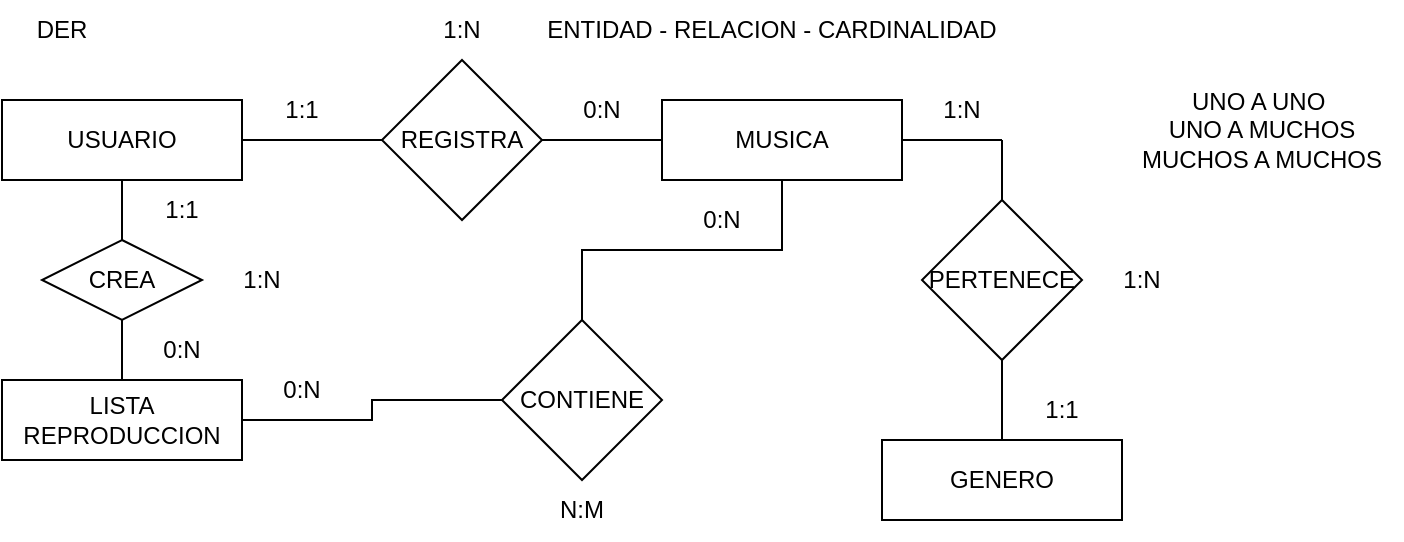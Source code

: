 <mxfile version="22.0.1" type="device" pages="2">
  <diagram name="DER" id="5tHajmAEl3-gAik2jQ8R">
    <mxGraphModel dx="880" dy="446" grid="1" gridSize="10" guides="1" tooltips="1" connect="1" arrows="1" fold="1" page="1" pageScale="1" pageWidth="827" pageHeight="1169" math="0" shadow="0">
      <root>
        <mxCell id="0" />
        <mxCell id="1" parent="0" />
        <mxCell id="2g6cN-XtzLkzYj0vcH8w-6" style="edgeStyle=orthogonalEdgeStyle;rounded=0;orthogonalLoop=1;jettySize=auto;html=1;entryX=0.5;entryY=0;entryDx=0;entryDy=0;endArrow=none;endFill=0;" edge="1" parent="1" source="2g6cN-XtzLkzYj0vcH8w-1" target="2g6cN-XtzLkzYj0vcH8w-4">
          <mxGeometry relative="1" as="geometry" />
        </mxCell>
        <mxCell id="2g6cN-XtzLkzYj0vcH8w-1" value="USUARIO" style="rounded=0;whiteSpace=wrap;html=1;" vertex="1" parent="1">
          <mxGeometry x="110" y="60" width="120" height="40" as="geometry" />
        </mxCell>
        <mxCell id="2g6cN-XtzLkzYj0vcH8w-2" value="DER" style="text;html=1;strokeColor=none;fillColor=none;align=center;verticalAlign=middle;whiteSpace=wrap;rounded=0;" vertex="1" parent="1">
          <mxGeometry x="110" y="10" width="60" height="30" as="geometry" />
        </mxCell>
        <mxCell id="2g6cN-XtzLkzYj0vcH8w-3" value="LISTA REPRODUCCION" style="rounded=0;whiteSpace=wrap;html=1;" vertex="1" parent="1">
          <mxGeometry x="110" y="200" width="120" height="40" as="geometry" />
        </mxCell>
        <mxCell id="2g6cN-XtzLkzYj0vcH8w-8" style="edgeStyle=orthogonalEdgeStyle;rounded=0;orthogonalLoop=1;jettySize=auto;html=1;entryX=0.5;entryY=0;entryDx=0;entryDy=0;endArrow=none;endFill=0;" edge="1" parent="1" source="2g6cN-XtzLkzYj0vcH8w-4" target="2g6cN-XtzLkzYj0vcH8w-3">
          <mxGeometry relative="1" as="geometry" />
        </mxCell>
        <mxCell id="2g6cN-XtzLkzYj0vcH8w-4" value="CREA" style="rhombus;whiteSpace=wrap;html=1;" vertex="1" parent="1">
          <mxGeometry x="130" y="130" width="80" height="40" as="geometry" />
        </mxCell>
        <mxCell id="2g6cN-XtzLkzYj0vcH8w-15" style="edgeStyle=orthogonalEdgeStyle;rounded=0;orthogonalLoop=1;jettySize=auto;html=1;endArrow=none;endFill=0;" edge="1" parent="1" source="2g6cN-XtzLkzYj0vcH8w-9">
          <mxGeometry relative="1" as="geometry">
            <mxPoint x="610" y="80" as="targetPoint" />
          </mxGeometry>
        </mxCell>
        <mxCell id="2g6cN-XtzLkzYj0vcH8w-9" value="MUSICA" style="rounded=0;whiteSpace=wrap;html=1;" vertex="1" parent="1">
          <mxGeometry x="440" y="60" width="120" height="40" as="geometry" />
        </mxCell>
        <mxCell id="2g6cN-XtzLkzYj0vcH8w-11" style="edgeStyle=orthogonalEdgeStyle;rounded=0;orthogonalLoop=1;jettySize=auto;html=1;entryX=1;entryY=0.5;entryDx=0;entryDy=0;endArrow=none;endFill=0;" edge="1" parent="1" source="2g6cN-XtzLkzYj0vcH8w-10" target="2g6cN-XtzLkzYj0vcH8w-1">
          <mxGeometry relative="1" as="geometry" />
        </mxCell>
        <mxCell id="2g6cN-XtzLkzYj0vcH8w-12" style="edgeStyle=orthogonalEdgeStyle;rounded=0;orthogonalLoop=1;jettySize=auto;html=1;entryX=0;entryY=0.5;entryDx=0;entryDy=0;endArrow=none;endFill=0;" edge="1" parent="1" source="2g6cN-XtzLkzYj0vcH8w-10" target="2g6cN-XtzLkzYj0vcH8w-9">
          <mxGeometry relative="1" as="geometry" />
        </mxCell>
        <mxCell id="2g6cN-XtzLkzYj0vcH8w-10" value="REGISTRA" style="rhombus;whiteSpace=wrap;html=1;" vertex="1" parent="1">
          <mxGeometry x="300" y="40" width="80" height="80" as="geometry" />
        </mxCell>
        <mxCell id="2g6cN-XtzLkzYj0vcH8w-13" value="GENERO" style="rounded=0;whiteSpace=wrap;html=1;" vertex="1" parent="1">
          <mxGeometry x="550" y="230" width="120" height="40" as="geometry" />
        </mxCell>
        <mxCell id="2g6cN-XtzLkzYj0vcH8w-16" style="edgeStyle=orthogonalEdgeStyle;rounded=0;orthogonalLoop=1;jettySize=auto;html=1;endArrow=none;endFill=0;" edge="1" parent="1" source="2g6cN-XtzLkzYj0vcH8w-14">
          <mxGeometry relative="1" as="geometry">
            <mxPoint x="610" y="80" as="targetPoint" />
          </mxGeometry>
        </mxCell>
        <mxCell id="2g6cN-XtzLkzYj0vcH8w-14" value="PERTENECE" style="rhombus;whiteSpace=wrap;html=1;" vertex="1" parent="1">
          <mxGeometry x="570" y="110" width="80" height="80" as="geometry" />
        </mxCell>
        <mxCell id="2g6cN-XtzLkzYj0vcH8w-17" style="edgeStyle=orthogonalEdgeStyle;rounded=0;orthogonalLoop=1;jettySize=auto;html=1;endArrow=none;endFill=0;" edge="1" parent="1" source="2g6cN-XtzLkzYj0vcH8w-14">
          <mxGeometry relative="1" as="geometry">
            <mxPoint x="610" y="230" as="targetPoint" />
          </mxGeometry>
        </mxCell>
        <mxCell id="2g6cN-XtzLkzYj0vcH8w-19" style="edgeStyle=orthogonalEdgeStyle;rounded=0;orthogonalLoop=1;jettySize=auto;html=1;endArrow=none;endFill=0;entryX=0.5;entryY=1;entryDx=0;entryDy=0;" edge="1" parent="1" source="2g6cN-XtzLkzYj0vcH8w-18" target="2g6cN-XtzLkzYj0vcH8w-9">
          <mxGeometry relative="1" as="geometry">
            <mxPoint x="510" y="210" as="targetPoint" />
          </mxGeometry>
        </mxCell>
        <mxCell id="2g6cN-XtzLkzYj0vcH8w-21" style="edgeStyle=orthogonalEdgeStyle;rounded=0;orthogonalLoop=1;jettySize=auto;html=1;entryX=1;entryY=0.5;entryDx=0;entryDy=0;endArrow=none;endFill=0;" edge="1" parent="1" source="2g6cN-XtzLkzYj0vcH8w-18" target="2g6cN-XtzLkzYj0vcH8w-3">
          <mxGeometry relative="1" as="geometry" />
        </mxCell>
        <mxCell id="2g6cN-XtzLkzYj0vcH8w-18" value="CONTIENE" style="rhombus;whiteSpace=wrap;html=1;" vertex="1" parent="1">
          <mxGeometry x="360" y="170" width="80" height="80" as="geometry" />
        </mxCell>
        <mxCell id="2g6cN-XtzLkzYj0vcH8w-22" value="ENTIDAD - RELACION - CARDINALIDAD" style="text;html=1;strokeColor=none;fillColor=none;align=center;verticalAlign=middle;whiteSpace=wrap;rounded=0;" vertex="1" parent="1">
          <mxGeometry x="270" y="10" width="450" height="30" as="geometry" />
        </mxCell>
        <mxCell id="2g6cN-XtzLkzYj0vcH8w-23" value="UNO A UNO&amp;nbsp;&lt;br&gt;UNO A MUCHOS&lt;br&gt;MUCHOS A MUCHOS" style="text;html=1;strokeColor=none;fillColor=none;align=center;verticalAlign=middle;whiteSpace=wrap;rounded=0;" vertex="1" parent="1">
          <mxGeometry x="670" y="60" width="140" height="30" as="geometry" />
        </mxCell>
        <mxCell id="2g6cN-XtzLkzYj0vcH8w-24" value="0:N" style="text;html=1;strokeColor=none;fillColor=none;align=center;verticalAlign=middle;whiteSpace=wrap;rounded=0;" vertex="1" parent="1">
          <mxGeometry x="170" y="170" width="60" height="30" as="geometry" />
        </mxCell>
        <mxCell id="2g6cN-XtzLkzYj0vcH8w-25" value="1:1" style="text;html=1;strokeColor=none;fillColor=none;align=center;verticalAlign=middle;whiteSpace=wrap;rounded=0;" vertex="1" parent="1">
          <mxGeometry x="170" y="100" width="60" height="30" as="geometry" />
        </mxCell>
        <mxCell id="2g6cN-XtzLkzYj0vcH8w-26" value="1:N" style="text;html=1;strokeColor=none;fillColor=none;align=center;verticalAlign=middle;whiteSpace=wrap;rounded=0;" vertex="1" parent="1">
          <mxGeometry x="210" y="135" width="60" height="30" as="geometry" />
        </mxCell>
        <mxCell id="2g6cN-XtzLkzYj0vcH8w-27" value="0:N" style="text;html=1;strokeColor=none;fillColor=none;align=center;verticalAlign=middle;whiteSpace=wrap;rounded=0;" vertex="1" parent="1">
          <mxGeometry x="380" y="50" width="60" height="30" as="geometry" />
        </mxCell>
        <mxCell id="2g6cN-XtzLkzYj0vcH8w-28" value="1:1" style="text;html=1;strokeColor=none;fillColor=none;align=center;verticalAlign=middle;whiteSpace=wrap;rounded=0;" vertex="1" parent="1">
          <mxGeometry x="230" y="50" width="60" height="30" as="geometry" />
        </mxCell>
        <mxCell id="2g6cN-XtzLkzYj0vcH8w-29" value="1:N" style="text;html=1;strokeColor=none;fillColor=none;align=center;verticalAlign=middle;whiteSpace=wrap;rounded=0;" vertex="1" parent="1">
          <mxGeometry x="310" y="10" width="60" height="30" as="geometry" />
        </mxCell>
        <mxCell id="2g6cN-XtzLkzYj0vcH8w-30" value="1:1" style="text;html=1;strokeColor=none;fillColor=none;align=center;verticalAlign=middle;whiteSpace=wrap;rounded=0;" vertex="1" parent="1">
          <mxGeometry x="610" y="200" width="60" height="30" as="geometry" />
        </mxCell>
        <mxCell id="2g6cN-XtzLkzYj0vcH8w-31" value="1:N" style="text;html=1;strokeColor=none;fillColor=none;align=center;verticalAlign=middle;whiteSpace=wrap;rounded=0;" vertex="1" parent="1">
          <mxGeometry x="560" y="50" width="60" height="30" as="geometry" />
        </mxCell>
        <mxCell id="2g6cN-XtzLkzYj0vcH8w-32" value="1:N" style="text;html=1;strokeColor=none;fillColor=none;align=center;verticalAlign=middle;whiteSpace=wrap;rounded=0;" vertex="1" parent="1">
          <mxGeometry x="650" y="135" width="60" height="30" as="geometry" />
        </mxCell>
        <mxCell id="2g6cN-XtzLkzYj0vcH8w-33" value="0:N" style="text;html=1;strokeColor=none;fillColor=none;align=center;verticalAlign=middle;whiteSpace=wrap;rounded=0;" vertex="1" parent="1">
          <mxGeometry x="230" y="190" width="60" height="30" as="geometry" />
        </mxCell>
        <mxCell id="2g6cN-XtzLkzYj0vcH8w-34" value="0:N" style="text;html=1;strokeColor=none;fillColor=none;align=center;verticalAlign=middle;whiteSpace=wrap;rounded=0;" vertex="1" parent="1">
          <mxGeometry x="440" y="105" width="60" height="30" as="geometry" />
        </mxCell>
        <mxCell id="2g6cN-XtzLkzYj0vcH8w-36" value="N:M" style="text;html=1;strokeColor=none;fillColor=none;align=center;verticalAlign=middle;whiteSpace=wrap;rounded=0;" vertex="1" parent="1">
          <mxGeometry x="370" y="250" width="60" height="30" as="geometry" />
        </mxCell>
      </root>
    </mxGraphModel>
  </diagram>
  <diagram id="XI3G778YsE_UVE1ZP6k8" name="MR">
    <mxGraphModel dx="880" dy="446" grid="1" gridSize="10" guides="1" tooltips="1" connect="1" arrows="1" fold="1" page="1" pageScale="1" pageWidth="827" pageHeight="1169" math="0" shadow="0">
      <root>
        <mxCell id="0" />
        <mxCell id="1" parent="0" />
        <mxCell id="bkwyaZIqDvGk6JcEwJbo-14" value="MUSICA" style="shape=table;startSize=30;container=1;collapsible=1;childLayout=tableLayout;fixedRows=1;rowLines=0;fontStyle=1;align=center;resizeLast=1;html=1;" vertex="1" parent="1">
          <mxGeometry x="570" y="80" width="180" height="140" as="geometry" />
        </mxCell>
        <mxCell id="bkwyaZIqDvGk6JcEwJbo-15" value="" style="shape=tableRow;horizontal=0;startSize=0;swimlaneHead=0;swimlaneBody=0;fillColor=none;collapsible=0;dropTarget=0;points=[[0,0.5],[1,0.5]];portConstraint=eastwest;top=0;left=0;right=0;bottom=1;" vertex="1" parent="bkwyaZIqDvGk6JcEwJbo-14">
          <mxGeometry y="30" width="180" height="20" as="geometry" />
        </mxCell>
        <mxCell id="bkwyaZIqDvGk6JcEwJbo-16" value="PK" style="shape=partialRectangle;connectable=0;fillColor=none;top=0;left=0;bottom=0;right=0;fontStyle=1;overflow=hidden;whiteSpace=wrap;html=1;" vertex="1" parent="bkwyaZIqDvGk6JcEwJbo-15">
          <mxGeometry width="30" height="20" as="geometry">
            <mxRectangle width="30" height="20" as="alternateBounds" />
          </mxGeometry>
        </mxCell>
        <mxCell id="bkwyaZIqDvGk6JcEwJbo-17" value="ID" style="shape=partialRectangle;connectable=0;fillColor=none;top=0;left=0;bottom=0;right=0;align=left;spacingLeft=6;fontStyle=5;overflow=hidden;whiteSpace=wrap;html=1;" vertex="1" parent="bkwyaZIqDvGk6JcEwJbo-15">
          <mxGeometry x="30" width="150" height="20" as="geometry">
            <mxRectangle width="150" height="20" as="alternateBounds" />
          </mxGeometry>
        </mxCell>
        <mxCell id="bkwyaZIqDvGk6JcEwJbo-18" value="" style="shape=tableRow;horizontal=0;startSize=0;swimlaneHead=0;swimlaneBody=0;fillColor=none;collapsible=0;dropTarget=0;points=[[0,0.5],[1,0.5]];portConstraint=eastwest;top=0;left=0;right=0;bottom=0;" vertex="1" parent="bkwyaZIqDvGk6JcEwJbo-14">
          <mxGeometry y="50" width="180" height="30" as="geometry" />
        </mxCell>
        <mxCell id="bkwyaZIqDvGk6JcEwJbo-19" value="" style="shape=partialRectangle;connectable=0;fillColor=none;top=0;left=0;bottom=0;right=0;editable=1;overflow=hidden;whiteSpace=wrap;html=1;" vertex="1" parent="bkwyaZIqDvGk6JcEwJbo-18">
          <mxGeometry width="30" height="30" as="geometry">
            <mxRectangle width="30" height="30" as="alternateBounds" />
          </mxGeometry>
        </mxCell>
        <mxCell id="bkwyaZIqDvGk6JcEwJbo-20" value="Row 1" style="shape=partialRectangle;connectable=0;fillColor=none;top=0;left=0;bottom=0;right=0;align=left;spacingLeft=6;overflow=hidden;whiteSpace=wrap;html=1;" vertex="1" parent="bkwyaZIqDvGk6JcEwJbo-18">
          <mxGeometry x="30" width="150" height="30" as="geometry">
            <mxRectangle width="150" height="30" as="alternateBounds" />
          </mxGeometry>
        </mxCell>
        <mxCell id="bkwyaZIqDvGk6JcEwJbo-21" value="" style="shape=tableRow;horizontal=0;startSize=0;swimlaneHead=0;swimlaneBody=0;fillColor=none;collapsible=0;dropTarget=0;points=[[0,0.5],[1,0.5]];portConstraint=eastwest;top=0;left=0;right=0;bottom=0;" vertex="1" parent="bkwyaZIqDvGk6JcEwJbo-14">
          <mxGeometry y="80" width="180" height="30" as="geometry" />
        </mxCell>
        <mxCell id="bkwyaZIqDvGk6JcEwJbo-22" value="FK" style="shape=partialRectangle;connectable=0;fillColor=none;top=0;left=0;bottom=0;right=0;editable=1;overflow=hidden;whiteSpace=wrap;html=1;" vertex="1" parent="bkwyaZIqDvGk6JcEwJbo-21">
          <mxGeometry width="30" height="30" as="geometry">
            <mxRectangle width="30" height="30" as="alternateBounds" />
          </mxGeometry>
        </mxCell>
        <mxCell id="bkwyaZIqDvGk6JcEwJbo-23" value="GENERO ID" style="shape=partialRectangle;connectable=0;fillColor=none;top=0;left=0;bottom=0;right=0;align=left;spacingLeft=6;overflow=hidden;whiteSpace=wrap;html=1;" vertex="1" parent="bkwyaZIqDvGk6JcEwJbo-21">
          <mxGeometry x="30" width="150" height="30" as="geometry">
            <mxRectangle width="150" height="30" as="alternateBounds" />
          </mxGeometry>
        </mxCell>
        <mxCell id="bkwyaZIqDvGk6JcEwJbo-24" value="" style="shape=tableRow;horizontal=0;startSize=0;swimlaneHead=0;swimlaneBody=0;fillColor=none;collapsible=0;dropTarget=0;points=[[0,0.5],[1,0.5]];portConstraint=eastwest;top=0;left=0;right=0;bottom=0;" vertex="1" parent="bkwyaZIqDvGk6JcEwJbo-14">
          <mxGeometry y="110" width="180" height="30" as="geometry" />
        </mxCell>
        <mxCell id="bkwyaZIqDvGk6JcEwJbo-25" value="FK" style="shape=partialRectangle;connectable=0;fillColor=none;top=0;left=0;bottom=0;right=0;editable=1;overflow=hidden;whiteSpace=wrap;html=1;" vertex="1" parent="bkwyaZIqDvGk6JcEwJbo-24">
          <mxGeometry width="30" height="30" as="geometry">
            <mxRectangle width="30" height="30" as="alternateBounds" />
          </mxGeometry>
        </mxCell>
        <mxCell id="bkwyaZIqDvGk6JcEwJbo-26" value="NICKNAME" style="shape=partialRectangle;connectable=0;fillColor=none;top=0;left=0;bottom=0;right=0;align=left;spacingLeft=6;overflow=hidden;whiteSpace=wrap;html=1;" vertex="1" parent="bkwyaZIqDvGk6JcEwJbo-24">
          <mxGeometry x="30" width="150" height="30" as="geometry">
            <mxRectangle width="150" height="30" as="alternateBounds" />
          </mxGeometry>
        </mxCell>
        <mxCell id="bkwyaZIqDvGk6JcEwJbo-40" value="GENERO" style="shape=table;startSize=30;container=1;collapsible=1;childLayout=tableLayout;fixedRows=1;rowLines=0;fontStyle=1;align=center;resizeLast=1;html=1;" vertex="1" parent="1">
          <mxGeometry x="580" y="270" width="180" height="90" as="geometry" />
        </mxCell>
        <mxCell id="bkwyaZIqDvGk6JcEwJbo-41" value="" style="shape=tableRow;horizontal=0;startSize=0;swimlaneHead=0;swimlaneBody=0;fillColor=none;collapsible=0;dropTarget=0;points=[[0,0.5],[1,0.5]];portConstraint=eastwest;top=0;left=0;right=0;bottom=1;" vertex="1" parent="bkwyaZIqDvGk6JcEwJbo-40">
          <mxGeometry y="30" width="180" height="30" as="geometry" />
        </mxCell>
        <mxCell id="bkwyaZIqDvGk6JcEwJbo-42" value="PK" style="shape=partialRectangle;connectable=0;fillColor=none;top=0;left=0;bottom=0;right=0;fontStyle=1;overflow=hidden;whiteSpace=wrap;html=1;" vertex="1" parent="bkwyaZIqDvGk6JcEwJbo-41">
          <mxGeometry width="30" height="30" as="geometry">
            <mxRectangle width="30" height="30" as="alternateBounds" />
          </mxGeometry>
        </mxCell>
        <mxCell id="bkwyaZIqDvGk6JcEwJbo-43" value="ID" style="shape=partialRectangle;connectable=0;fillColor=none;top=0;left=0;bottom=0;right=0;align=left;spacingLeft=6;fontStyle=5;overflow=hidden;whiteSpace=wrap;html=1;" vertex="1" parent="bkwyaZIqDvGk6JcEwJbo-41">
          <mxGeometry x="30" width="150" height="30" as="geometry">
            <mxRectangle width="150" height="30" as="alternateBounds" />
          </mxGeometry>
        </mxCell>
        <mxCell id="bkwyaZIqDvGk6JcEwJbo-44" value="" style="shape=tableRow;horizontal=0;startSize=0;swimlaneHead=0;swimlaneBody=0;fillColor=none;collapsible=0;dropTarget=0;points=[[0,0.5],[1,0.5]];portConstraint=eastwest;top=0;left=0;right=0;bottom=0;" vertex="1" parent="bkwyaZIqDvGk6JcEwJbo-40">
          <mxGeometry y="60" width="180" height="30" as="geometry" />
        </mxCell>
        <mxCell id="bkwyaZIqDvGk6JcEwJbo-45" value="" style="shape=partialRectangle;connectable=0;fillColor=none;top=0;left=0;bottom=0;right=0;editable=1;overflow=hidden;whiteSpace=wrap;html=1;" vertex="1" parent="bkwyaZIqDvGk6JcEwJbo-44">
          <mxGeometry width="30" height="30" as="geometry">
            <mxRectangle width="30" height="30" as="alternateBounds" />
          </mxGeometry>
        </mxCell>
        <mxCell id="bkwyaZIqDvGk6JcEwJbo-46" value="DESCRIPCION" style="shape=partialRectangle;connectable=0;fillColor=none;top=0;left=0;bottom=0;right=0;align=left;spacingLeft=6;overflow=hidden;whiteSpace=wrap;html=1;" vertex="1" parent="bkwyaZIqDvGk6JcEwJbo-44">
          <mxGeometry x="30" width="150" height="30" as="geometry">
            <mxRectangle width="150" height="30" as="alternateBounds" />
          </mxGeometry>
        </mxCell>
        <mxCell id="bkwyaZIqDvGk6JcEwJbo-53" value="RELACION SIEMPRE DEL TIPO 1 A MUCHOS" style="text;html=1;strokeColor=none;fillColor=none;align=center;verticalAlign=middle;whiteSpace=wrap;rounded=0;" vertex="1" parent="1">
          <mxGeometry x="560" y="20" width="180" height="30" as="geometry" />
        </mxCell>
        <mxCell id="bkwyaZIqDvGk6JcEwJbo-1" value="USUARIO" style="shape=table;startSize=30;container=1;collapsible=1;childLayout=tableLayout;fixedRows=1;rowLines=0;fontStyle=1;align=center;resizeLast=1;html=1;" vertex="1" parent="1">
          <mxGeometry x="120" y="70" width="180" height="150" as="geometry" />
        </mxCell>
        <mxCell id="bkwyaZIqDvGk6JcEwJbo-2" value="" style="shape=tableRow;horizontal=0;startSize=0;swimlaneHead=0;swimlaneBody=0;fillColor=none;collapsible=0;dropTarget=0;points=[[0,0.5],[1,0.5]];portConstraint=eastwest;top=0;left=0;right=0;bottom=1;" vertex="1" parent="bkwyaZIqDvGk6JcEwJbo-1">
          <mxGeometry y="30" width="180" height="30" as="geometry" />
        </mxCell>
        <mxCell id="bkwyaZIqDvGk6JcEwJbo-3" value="PK" style="shape=partialRectangle;connectable=0;fillColor=none;top=0;left=0;bottom=0;right=0;fontStyle=1;overflow=hidden;whiteSpace=wrap;html=1;" vertex="1" parent="bkwyaZIqDvGk6JcEwJbo-2">
          <mxGeometry width="30" height="30" as="geometry">
            <mxRectangle width="30" height="30" as="alternateBounds" />
          </mxGeometry>
        </mxCell>
        <mxCell id="bkwyaZIqDvGk6JcEwJbo-4" value="NICKNAME" style="shape=partialRectangle;connectable=0;fillColor=none;top=0;left=0;bottom=0;right=0;align=left;spacingLeft=6;fontStyle=5;overflow=hidden;whiteSpace=wrap;html=1;" vertex="1" parent="bkwyaZIqDvGk6JcEwJbo-2">
          <mxGeometry x="30" width="150" height="30" as="geometry">
            <mxRectangle width="150" height="30" as="alternateBounds" />
          </mxGeometry>
        </mxCell>
        <mxCell id="bkwyaZIqDvGk6JcEwJbo-5" value="" style="shape=tableRow;horizontal=0;startSize=0;swimlaneHead=0;swimlaneBody=0;fillColor=none;collapsible=0;dropTarget=0;points=[[0,0.5],[1,0.5]];portConstraint=eastwest;top=0;left=0;right=0;bottom=0;" vertex="1" parent="bkwyaZIqDvGk6JcEwJbo-1">
          <mxGeometry y="60" width="180" height="30" as="geometry" />
        </mxCell>
        <mxCell id="bkwyaZIqDvGk6JcEwJbo-6" value="" style="shape=partialRectangle;connectable=0;fillColor=none;top=0;left=0;bottom=0;right=0;editable=1;overflow=hidden;whiteSpace=wrap;html=1;" vertex="1" parent="bkwyaZIqDvGk6JcEwJbo-5">
          <mxGeometry width="30" height="30" as="geometry">
            <mxRectangle width="30" height="30" as="alternateBounds" />
          </mxGeometry>
        </mxCell>
        <mxCell id="bkwyaZIqDvGk6JcEwJbo-7" value="Row 1" style="shape=partialRectangle;connectable=0;fillColor=none;top=0;left=0;bottom=0;right=0;align=left;spacingLeft=6;overflow=hidden;whiteSpace=wrap;html=1;" vertex="1" parent="bkwyaZIqDvGk6JcEwJbo-5">
          <mxGeometry x="30" width="150" height="30" as="geometry">
            <mxRectangle width="150" height="30" as="alternateBounds" />
          </mxGeometry>
        </mxCell>
        <mxCell id="bkwyaZIqDvGk6JcEwJbo-8" value="" style="shape=tableRow;horizontal=0;startSize=0;swimlaneHead=0;swimlaneBody=0;fillColor=none;collapsible=0;dropTarget=0;points=[[0,0.5],[1,0.5]];portConstraint=eastwest;top=0;left=0;right=0;bottom=0;" vertex="1" parent="bkwyaZIqDvGk6JcEwJbo-1">
          <mxGeometry y="90" width="180" height="30" as="geometry" />
        </mxCell>
        <mxCell id="bkwyaZIqDvGk6JcEwJbo-9" value="" style="shape=partialRectangle;connectable=0;fillColor=none;top=0;left=0;bottom=0;right=0;editable=1;overflow=hidden;whiteSpace=wrap;html=1;" vertex="1" parent="bkwyaZIqDvGk6JcEwJbo-8">
          <mxGeometry width="30" height="30" as="geometry">
            <mxRectangle width="30" height="30" as="alternateBounds" />
          </mxGeometry>
        </mxCell>
        <mxCell id="bkwyaZIqDvGk6JcEwJbo-10" value="Row 2" style="shape=partialRectangle;connectable=0;fillColor=none;top=0;left=0;bottom=0;right=0;align=left;spacingLeft=6;overflow=hidden;whiteSpace=wrap;html=1;" vertex="1" parent="bkwyaZIqDvGk6JcEwJbo-8">
          <mxGeometry x="30" width="150" height="30" as="geometry">
            <mxRectangle width="150" height="30" as="alternateBounds" />
          </mxGeometry>
        </mxCell>
        <mxCell id="bkwyaZIqDvGk6JcEwJbo-11" value="" style="shape=tableRow;horizontal=0;startSize=0;swimlaneHead=0;swimlaneBody=0;fillColor=none;collapsible=0;dropTarget=0;points=[[0,0.5],[1,0.5]];portConstraint=eastwest;top=0;left=0;right=0;bottom=0;" vertex="1" parent="bkwyaZIqDvGk6JcEwJbo-1">
          <mxGeometry y="120" width="180" height="30" as="geometry" />
        </mxCell>
        <mxCell id="bkwyaZIqDvGk6JcEwJbo-12" value="" style="shape=partialRectangle;connectable=0;fillColor=none;top=0;left=0;bottom=0;right=0;editable=1;overflow=hidden;whiteSpace=wrap;html=1;" vertex="1" parent="bkwyaZIqDvGk6JcEwJbo-11">
          <mxGeometry width="30" height="30" as="geometry">
            <mxRectangle width="30" height="30" as="alternateBounds" />
          </mxGeometry>
        </mxCell>
        <mxCell id="bkwyaZIqDvGk6JcEwJbo-13" value="Row 3" style="shape=partialRectangle;connectable=0;fillColor=none;top=0;left=0;bottom=0;right=0;align=left;spacingLeft=6;overflow=hidden;whiteSpace=wrap;html=1;" vertex="1" parent="bkwyaZIqDvGk6JcEwJbo-11">
          <mxGeometry x="30" width="150" height="30" as="geometry">
            <mxRectangle width="150" height="30" as="alternateBounds" />
          </mxGeometry>
        </mxCell>
        <mxCell id="bkwyaZIqDvGk6JcEwJbo-27" value="LISTA_REPRODUCCION" style="shape=table;startSize=30;container=1;collapsible=1;childLayout=tableLayout;fixedRows=1;rowLines=0;fontStyle=1;align=center;resizeLast=1;html=1;" vertex="1" parent="1">
          <mxGeometry x="130" y="280" width="180" height="150" as="geometry" />
        </mxCell>
        <mxCell id="bkwyaZIqDvGk6JcEwJbo-28" value="" style="shape=tableRow;horizontal=0;startSize=0;swimlaneHead=0;swimlaneBody=0;fillColor=none;collapsible=0;dropTarget=0;points=[[0,0.5],[1,0.5]];portConstraint=eastwest;top=0;left=0;right=0;bottom=1;" vertex="1" parent="bkwyaZIqDvGk6JcEwJbo-27">
          <mxGeometry y="30" width="180" height="30" as="geometry" />
        </mxCell>
        <mxCell id="bkwyaZIqDvGk6JcEwJbo-29" value="PK" style="shape=partialRectangle;connectable=0;fillColor=none;top=0;left=0;bottom=0;right=0;fontStyle=1;overflow=hidden;whiteSpace=wrap;html=1;" vertex="1" parent="bkwyaZIqDvGk6JcEwJbo-28">
          <mxGeometry width="30" height="30" as="geometry">
            <mxRectangle width="30" height="30" as="alternateBounds" />
          </mxGeometry>
        </mxCell>
        <mxCell id="bkwyaZIqDvGk6JcEwJbo-30" value="UniqueID" style="shape=partialRectangle;connectable=0;fillColor=none;top=0;left=0;bottom=0;right=0;align=left;spacingLeft=6;fontStyle=5;overflow=hidden;whiteSpace=wrap;html=1;" vertex="1" parent="bkwyaZIqDvGk6JcEwJbo-28">
          <mxGeometry x="30" width="150" height="30" as="geometry">
            <mxRectangle width="150" height="30" as="alternateBounds" />
          </mxGeometry>
        </mxCell>
        <mxCell id="bkwyaZIqDvGk6JcEwJbo-31" value="" style="shape=tableRow;horizontal=0;startSize=0;swimlaneHead=0;swimlaneBody=0;fillColor=none;collapsible=0;dropTarget=0;points=[[0,0.5],[1,0.5]];portConstraint=eastwest;top=0;left=0;right=0;bottom=0;" vertex="1" parent="bkwyaZIqDvGk6JcEwJbo-27">
          <mxGeometry y="60" width="180" height="30" as="geometry" />
        </mxCell>
        <mxCell id="bkwyaZIqDvGk6JcEwJbo-32" value="" style="shape=partialRectangle;connectable=0;fillColor=none;top=0;left=0;bottom=0;right=0;editable=1;overflow=hidden;whiteSpace=wrap;html=1;" vertex="1" parent="bkwyaZIqDvGk6JcEwJbo-31">
          <mxGeometry width="30" height="30" as="geometry">
            <mxRectangle width="30" height="30" as="alternateBounds" />
          </mxGeometry>
        </mxCell>
        <mxCell id="bkwyaZIqDvGk6JcEwJbo-33" value="NICKNAME" style="shape=partialRectangle;connectable=0;fillColor=none;top=0;left=0;bottom=0;right=0;align=left;spacingLeft=6;overflow=hidden;whiteSpace=wrap;html=1;" vertex="1" parent="bkwyaZIqDvGk6JcEwJbo-31">
          <mxGeometry x="30" width="150" height="30" as="geometry">
            <mxRectangle width="150" height="30" as="alternateBounds" />
          </mxGeometry>
        </mxCell>
        <mxCell id="bkwyaZIqDvGk6JcEwJbo-34" value="" style="shape=tableRow;horizontal=0;startSize=0;swimlaneHead=0;swimlaneBody=0;fillColor=none;collapsible=0;dropTarget=0;points=[[0,0.5],[1,0.5]];portConstraint=eastwest;top=0;left=0;right=0;bottom=0;" vertex="1" parent="bkwyaZIqDvGk6JcEwJbo-27">
          <mxGeometry y="90" width="180" height="30" as="geometry" />
        </mxCell>
        <mxCell id="bkwyaZIqDvGk6JcEwJbo-35" value="" style="shape=partialRectangle;connectable=0;fillColor=none;top=0;left=0;bottom=0;right=0;editable=1;overflow=hidden;whiteSpace=wrap;html=1;" vertex="1" parent="bkwyaZIqDvGk6JcEwJbo-34">
          <mxGeometry width="30" height="30" as="geometry">
            <mxRectangle width="30" height="30" as="alternateBounds" />
          </mxGeometry>
        </mxCell>
        <mxCell id="bkwyaZIqDvGk6JcEwJbo-36" value="Row 2" style="shape=partialRectangle;connectable=0;fillColor=none;top=0;left=0;bottom=0;right=0;align=left;spacingLeft=6;overflow=hidden;whiteSpace=wrap;html=1;" vertex="1" parent="bkwyaZIqDvGk6JcEwJbo-34">
          <mxGeometry x="30" width="150" height="30" as="geometry">
            <mxRectangle width="150" height="30" as="alternateBounds" />
          </mxGeometry>
        </mxCell>
        <mxCell id="bkwyaZIqDvGk6JcEwJbo-37" value="" style="shape=tableRow;horizontal=0;startSize=0;swimlaneHead=0;swimlaneBody=0;fillColor=none;collapsible=0;dropTarget=0;points=[[0,0.5],[1,0.5]];portConstraint=eastwest;top=0;left=0;right=0;bottom=0;" vertex="1" parent="bkwyaZIqDvGk6JcEwJbo-27">
          <mxGeometry y="120" width="180" height="30" as="geometry" />
        </mxCell>
        <mxCell id="bkwyaZIqDvGk6JcEwJbo-38" value="" style="shape=partialRectangle;connectable=0;fillColor=none;top=0;left=0;bottom=0;right=0;editable=1;overflow=hidden;whiteSpace=wrap;html=1;" vertex="1" parent="bkwyaZIqDvGk6JcEwJbo-37">
          <mxGeometry width="30" height="30" as="geometry">
            <mxRectangle width="30" height="30" as="alternateBounds" />
          </mxGeometry>
        </mxCell>
        <mxCell id="bkwyaZIqDvGk6JcEwJbo-39" value="Row 3" style="shape=partialRectangle;connectable=0;fillColor=none;top=0;left=0;bottom=0;right=0;align=left;spacingLeft=6;overflow=hidden;whiteSpace=wrap;html=1;" vertex="1" parent="bkwyaZIqDvGk6JcEwJbo-37">
          <mxGeometry x="30" width="150" height="30" as="geometry">
            <mxRectangle width="150" height="30" as="alternateBounds" />
          </mxGeometry>
        </mxCell>
        <mxCell id="bkwyaZIqDvGk6JcEwJbo-55" style="edgeStyle=orthogonalEdgeStyle;rounded=0;orthogonalLoop=1;jettySize=auto;html=1;endArrow=ERmany;endFill=0;startArrow=ERone;startFill=0;" edge="1" parent="1" source="bkwyaZIqDvGk6JcEwJbo-2" target="bkwyaZIqDvGk6JcEwJbo-24">
          <mxGeometry relative="1" as="geometry" />
        </mxCell>
        <mxCell id="bkwyaZIqDvGk6JcEwJbo-59" style="edgeStyle=orthogonalEdgeStyle;rounded=0;orthogonalLoop=1;jettySize=auto;html=1;entryX=0.444;entryY=-0.007;entryDx=0;entryDy=0;entryPerimeter=0;endArrow=ERmany;endFill=0;startArrow=ERone;startFill=0;" edge="1" parent="1" source="bkwyaZIqDvGk6JcEwJbo-1" target="bkwyaZIqDvGk6JcEwJbo-27">
          <mxGeometry relative="1" as="geometry" />
        </mxCell>
        <mxCell id="bkwyaZIqDvGk6JcEwJbo-62" style="edgeStyle=orthogonalEdgeStyle;rounded=0;orthogonalLoop=1;jettySize=auto;html=1;entryX=1;entryY=0.5;entryDx=0;entryDy=0;endArrow=ERone;endFill=0;startArrow=ERmany;startFill=0;" edge="1" parent="1" source="bkwyaZIqDvGk6JcEwJbo-21" target="bkwyaZIqDvGk6JcEwJbo-41">
          <mxGeometry relative="1" as="geometry" />
        </mxCell>
        <mxCell id="bkwyaZIqDvGk6JcEwJbo-63" value="LISTA_MUSICA" style="shape=table;startSize=30;container=1;collapsible=1;childLayout=tableLayout;fixedRows=1;rowLines=0;fontStyle=1;align=center;resizeLast=1;html=1;" vertex="1" parent="1">
          <mxGeometry x="370" y="330" width="180" height="90" as="geometry" />
        </mxCell>
        <mxCell id="bkwyaZIqDvGk6JcEwJbo-64" value="" style="shape=tableRow;horizontal=0;startSize=0;swimlaneHead=0;swimlaneBody=0;fillColor=none;collapsible=0;dropTarget=0;points=[[0,0.5],[1,0.5]];portConstraint=eastwest;top=0;left=0;right=0;bottom=1;" vertex="1" parent="bkwyaZIqDvGk6JcEwJbo-63">
          <mxGeometry y="30" width="180" height="30" as="geometry" />
        </mxCell>
        <mxCell id="bkwyaZIqDvGk6JcEwJbo-65" value="FK" style="shape=partialRectangle;connectable=0;fillColor=none;top=0;left=0;bottom=0;right=0;fontStyle=1;overflow=hidden;whiteSpace=wrap;html=1;" vertex="1" parent="bkwyaZIqDvGk6JcEwJbo-64">
          <mxGeometry width="30" height="30" as="geometry">
            <mxRectangle width="30" height="30" as="alternateBounds" />
          </mxGeometry>
        </mxCell>
        <mxCell id="bkwyaZIqDvGk6JcEwJbo-66" value="LISTA_REPRODUCCION_ID" style="shape=partialRectangle;connectable=0;fillColor=none;top=0;left=0;bottom=0;right=0;align=left;spacingLeft=6;fontStyle=5;overflow=hidden;whiteSpace=wrap;html=1;" vertex="1" parent="bkwyaZIqDvGk6JcEwJbo-64">
          <mxGeometry x="30" width="150" height="30" as="geometry">
            <mxRectangle width="150" height="30" as="alternateBounds" />
          </mxGeometry>
        </mxCell>
        <mxCell id="bkwyaZIqDvGk6JcEwJbo-67" value="" style="shape=tableRow;horizontal=0;startSize=0;swimlaneHead=0;swimlaneBody=0;fillColor=none;collapsible=0;dropTarget=0;points=[[0,0.5],[1,0.5]];portConstraint=eastwest;top=0;left=0;right=0;bottom=0;" vertex="1" parent="bkwyaZIqDvGk6JcEwJbo-63">
          <mxGeometry y="60" width="180" height="30" as="geometry" />
        </mxCell>
        <mxCell id="bkwyaZIqDvGk6JcEwJbo-68" value="FK" style="shape=partialRectangle;connectable=0;fillColor=none;top=0;left=0;bottom=0;right=0;editable=1;overflow=hidden;whiteSpace=wrap;html=1;" vertex="1" parent="bkwyaZIqDvGk6JcEwJbo-67">
          <mxGeometry width="30" height="30" as="geometry">
            <mxRectangle width="30" height="30" as="alternateBounds" />
          </mxGeometry>
        </mxCell>
        <mxCell id="bkwyaZIqDvGk6JcEwJbo-69" value="MUSICA_ID" style="shape=partialRectangle;connectable=0;fillColor=none;top=0;left=0;bottom=0;right=0;align=left;spacingLeft=6;overflow=hidden;whiteSpace=wrap;html=1;" vertex="1" parent="bkwyaZIqDvGk6JcEwJbo-67">
          <mxGeometry x="30" width="150" height="30" as="geometry">
            <mxRectangle width="150" height="30" as="alternateBounds" />
          </mxGeometry>
        </mxCell>
        <mxCell id="bkwyaZIqDvGk6JcEwJbo-76" style="edgeStyle=orthogonalEdgeStyle;rounded=0;orthogonalLoop=1;jettySize=auto;html=1;entryX=0.461;entryY=1;entryDx=0;entryDy=0;entryPerimeter=0;endArrow=ERone;endFill=0;startArrow=ERmany;startFill=0;" edge="1" parent="1" source="bkwyaZIqDvGk6JcEwJbo-63" target="bkwyaZIqDvGk6JcEwJbo-24">
          <mxGeometry relative="1" as="geometry">
            <Array as="points">
              <mxPoint x="560" y="360" />
              <mxPoint x="560" y="250" />
              <mxPoint x="653" y="250" />
            </Array>
          </mxGeometry>
        </mxCell>
        <mxCell id="bkwyaZIqDvGk6JcEwJbo-77" style="edgeStyle=orthogonalEdgeStyle;rounded=0;orthogonalLoop=1;jettySize=auto;html=1;entryX=0;entryY=0.5;entryDx=0;entryDy=0;endArrow=ERmany;endFill=0;startArrow=ERone;startFill=0;" edge="1" parent="1" source="bkwyaZIqDvGk6JcEwJbo-31" target="bkwyaZIqDvGk6JcEwJbo-64">
          <mxGeometry relative="1" as="geometry" />
        </mxCell>
        <mxCell id="bkwyaZIqDvGk6JcEwJbo-78" value="MODELO RELACIONAL" style="text;html=1;strokeColor=none;fillColor=none;align=center;verticalAlign=middle;whiteSpace=wrap;rounded=0;" vertex="1" parent="1">
          <mxGeometry x="180" y="20" width="250" height="30" as="geometry" />
        </mxCell>
      </root>
    </mxGraphModel>
  </diagram>
</mxfile>
